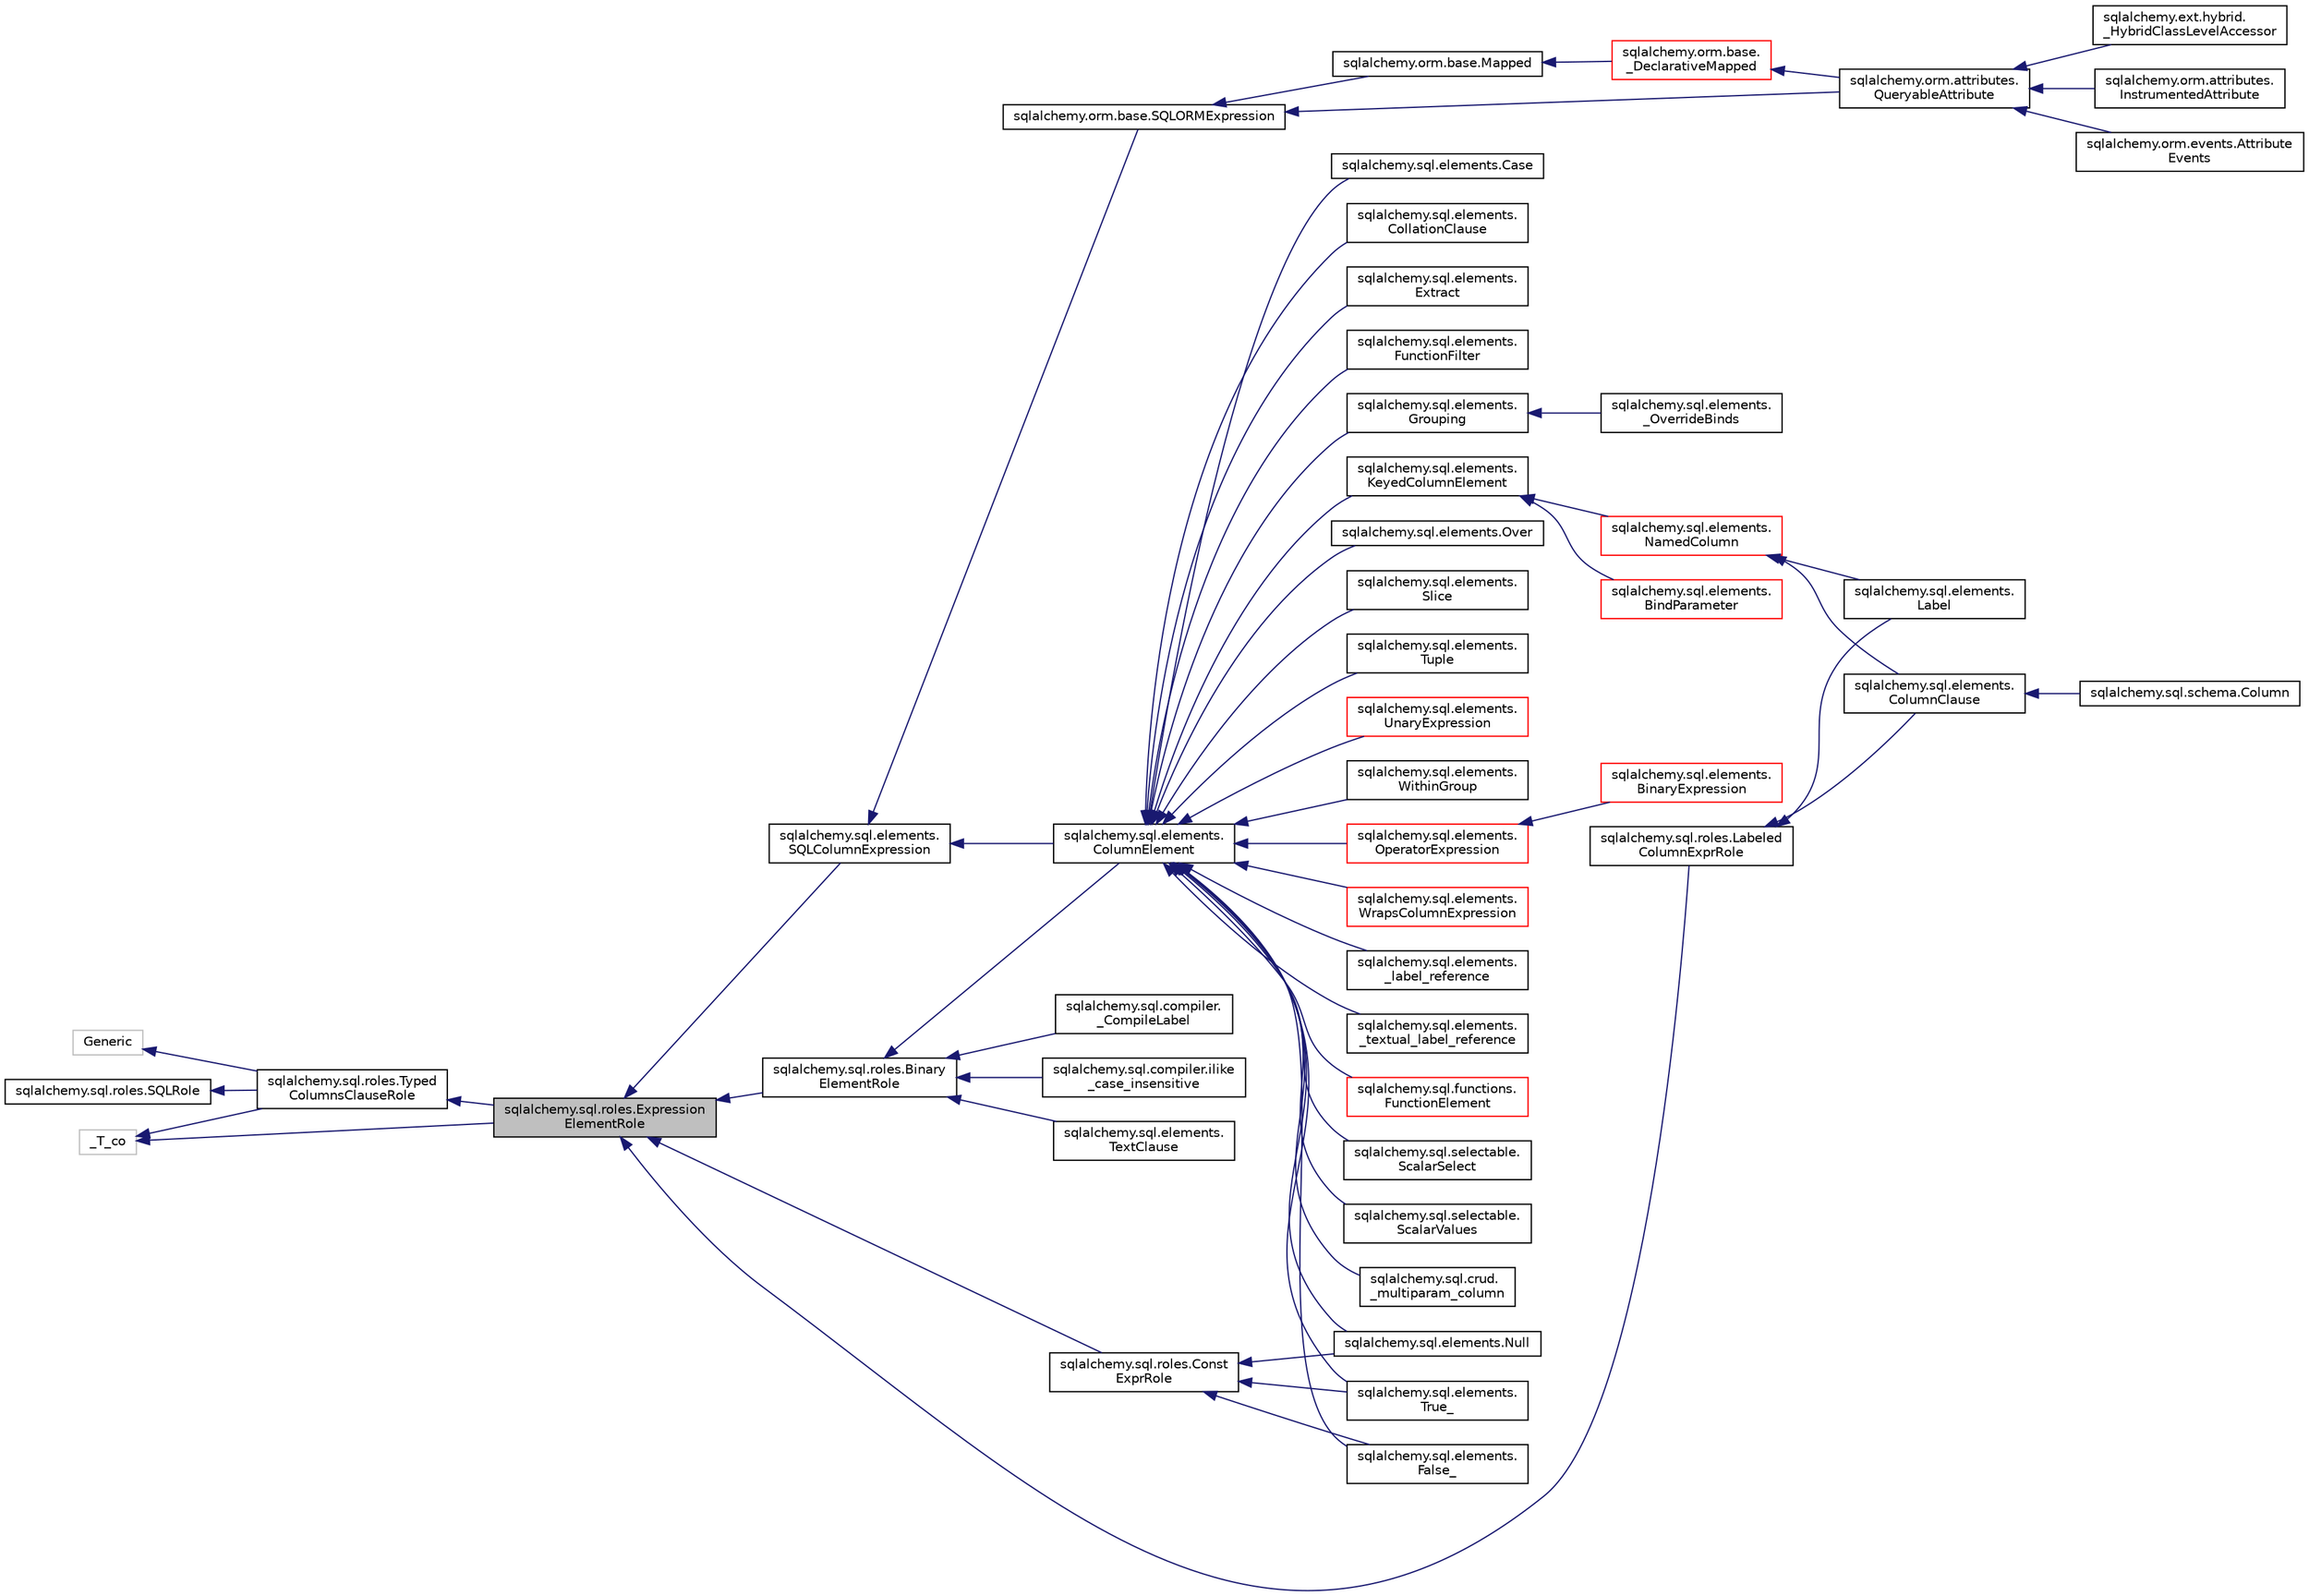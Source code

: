 digraph "sqlalchemy.sql.roles.ExpressionElementRole"
{
 // LATEX_PDF_SIZE
  edge [fontname="Helvetica",fontsize="10",labelfontname="Helvetica",labelfontsize="10"];
  node [fontname="Helvetica",fontsize="10",shape=record];
  rankdir="LR";
  Node1 [label="sqlalchemy.sql.roles.Expression\lElementRole",height=0.2,width=0.4,color="black", fillcolor="grey75", style="filled", fontcolor="black",tooltip=" "];
  Node2 -> Node1 [dir="back",color="midnightblue",fontsize="10",style="solid",fontname="Helvetica"];
  Node2 [label="sqlalchemy.sql.roles.Typed\lColumnsClauseRole",height=0.2,width=0.4,color="black", fillcolor="white", style="filled",URL="$classsqlalchemy_1_1sql_1_1roles_1_1TypedColumnsClauseRole.html",tooltip=" "];
  Node3 -> Node2 [dir="back",color="midnightblue",fontsize="10",style="solid",fontname="Helvetica"];
  Node3 [label="Generic",height=0.2,width=0.4,color="grey75", fillcolor="white", style="filled",tooltip=" "];
  Node4 -> Node2 [dir="back",color="midnightblue",fontsize="10",style="solid",fontname="Helvetica"];
  Node4 [label="_T_co",height=0.2,width=0.4,color="grey75", fillcolor="white", style="filled",tooltip=" "];
  Node5 -> Node2 [dir="back",color="midnightblue",fontsize="10",style="solid",fontname="Helvetica"];
  Node5 [label="sqlalchemy.sql.roles.SQLRole",height=0.2,width=0.4,color="black", fillcolor="white", style="filled",URL="$classsqlalchemy_1_1sql_1_1roles_1_1SQLRole.html",tooltip=" "];
  Node4 -> Node1 [dir="back",color="midnightblue",fontsize="10",style="solid",fontname="Helvetica"];
  Node1 -> Node6 [dir="back",color="midnightblue",fontsize="10",style="solid",fontname="Helvetica"];
  Node6 [label="sqlalchemy.sql.elements.\lSQLColumnExpression",height=0.2,width=0.4,color="black", fillcolor="white", style="filled",URL="$classsqlalchemy_1_1sql_1_1elements_1_1SQLColumnExpression.html",tooltip=" "];
  Node6 -> Node7 [dir="back",color="midnightblue",fontsize="10",style="solid",fontname="Helvetica"];
  Node7 [label="sqlalchemy.orm.base.SQLORMExpression",height=0.2,width=0.4,color="black", fillcolor="white", style="filled",URL="$classsqlalchemy_1_1orm_1_1base_1_1SQLORMExpression.html",tooltip=" "];
  Node7 -> Node8 [dir="back",color="midnightblue",fontsize="10",style="solid",fontname="Helvetica"];
  Node8 [label="sqlalchemy.orm.attributes.\lQueryableAttribute",height=0.2,width=0.4,color="black", fillcolor="white", style="filled",URL="$classsqlalchemy_1_1orm_1_1attributes_1_1QueryableAttribute.html",tooltip=" "];
  Node8 -> Node9 [dir="back",color="midnightblue",fontsize="10",style="solid",fontname="Helvetica"];
  Node9 [label="sqlalchemy.ext.hybrid.\l_HybridClassLevelAccessor",height=0.2,width=0.4,color="black", fillcolor="white", style="filled",URL="$classsqlalchemy_1_1ext_1_1hybrid_1_1__HybridClassLevelAccessor.html",tooltip=" "];
  Node8 -> Node10 [dir="back",color="midnightblue",fontsize="10",style="solid",fontname="Helvetica"];
  Node10 [label="sqlalchemy.orm.attributes.\lInstrumentedAttribute",height=0.2,width=0.4,color="black", fillcolor="white", style="filled",URL="$classsqlalchemy_1_1orm_1_1attributes_1_1InstrumentedAttribute.html",tooltip=" "];
  Node8 -> Node11 [dir="back",color="midnightblue",fontsize="10",style="solid",fontname="Helvetica"];
  Node11 [label="sqlalchemy.orm.events.Attribute\lEvents",height=0.2,width=0.4,color="black", fillcolor="white", style="filled",URL="$classsqlalchemy_1_1orm_1_1events_1_1AttributeEvents.html",tooltip=" "];
  Node7 -> Node12 [dir="back",color="midnightblue",fontsize="10",style="solid",fontname="Helvetica"];
  Node12 [label="sqlalchemy.orm.base.Mapped",height=0.2,width=0.4,color="black", fillcolor="white", style="filled",URL="$classsqlalchemy_1_1orm_1_1base_1_1Mapped.html",tooltip=" "];
  Node12 -> Node13 [dir="back",color="midnightblue",fontsize="10",style="solid",fontname="Helvetica"];
  Node13 [label="sqlalchemy.orm.base.\l_DeclarativeMapped",height=0.2,width=0.4,color="red", fillcolor="white", style="filled",URL="$classsqlalchemy_1_1orm_1_1base_1_1__DeclarativeMapped.html",tooltip=" "];
  Node13 -> Node8 [dir="back",color="midnightblue",fontsize="10",style="solid",fontname="Helvetica"];
  Node6 -> Node19 [dir="back",color="midnightblue",fontsize="10",style="solid",fontname="Helvetica"];
  Node19 [label="sqlalchemy.sql.elements.\lColumnElement",height=0.2,width=0.4,color="black", fillcolor="white", style="filled",URL="$classsqlalchemy_1_1sql_1_1elements_1_1ColumnElement.html",tooltip=" "];
  Node19 -> Node20 [dir="back",color="midnightblue",fontsize="10",style="solid",fontname="Helvetica"];
  Node20 [label="sqlalchemy.sql.crud.\l_multiparam_column",height=0.2,width=0.4,color="black", fillcolor="white", style="filled",URL="$classsqlalchemy_1_1sql_1_1crud_1_1__multiparam__column.html",tooltip=" "];
  Node19 -> Node21 [dir="back",color="midnightblue",fontsize="10",style="solid",fontname="Helvetica"];
  Node21 [label="sqlalchemy.sql.elements.Case",height=0.2,width=0.4,color="black", fillcolor="white", style="filled",URL="$classsqlalchemy_1_1sql_1_1elements_1_1Case.html",tooltip=" "];
  Node19 -> Node22 [dir="back",color="midnightblue",fontsize="10",style="solid",fontname="Helvetica"];
  Node22 [label="sqlalchemy.sql.elements.\lCollationClause",height=0.2,width=0.4,color="black", fillcolor="white", style="filled",URL="$classsqlalchemy_1_1sql_1_1elements_1_1CollationClause.html",tooltip=" "];
  Node19 -> Node23 [dir="back",color="midnightblue",fontsize="10",style="solid",fontname="Helvetica"];
  Node23 [label="sqlalchemy.sql.elements.\lExtract",height=0.2,width=0.4,color="black", fillcolor="white", style="filled",URL="$classsqlalchemy_1_1sql_1_1elements_1_1Extract.html",tooltip=" "];
  Node19 -> Node24 [dir="back",color="midnightblue",fontsize="10",style="solid",fontname="Helvetica"];
  Node24 [label="sqlalchemy.sql.elements.\lFalse_",height=0.2,width=0.4,color="black", fillcolor="white", style="filled",URL="$classsqlalchemy_1_1sql_1_1elements_1_1False__.html",tooltip=" "];
  Node19 -> Node25 [dir="back",color="midnightblue",fontsize="10",style="solid",fontname="Helvetica"];
  Node25 [label="sqlalchemy.sql.elements.\lFunctionFilter",height=0.2,width=0.4,color="black", fillcolor="white", style="filled",URL="$classsqlalchemy_1_1sql_1_1elements_1_1FunctionFilter.html",tooltip=" "];
  Node19 -> Node26 [dir="back",color="midnightblue",fontsize="10",style="solid",fontname="Helvetica"];
  Node26 [label="sqlalchemy.sql.elements.\lGrouping",height=0.2,width=0.4,color="black", fillcolor="white", style="filled",URL="$classsqlalchemy_1_1sql_1_1elements_1_1Grouping.html",tooltip=" "];
  Node26 -> Node27 [dir="back",color="midnightblue",fontsize="10",style="solid",fontname="Helvetica"];
  Node27 [label="sqlalchemy.sql.elements.\l_OverrideBinds",height=0.2,width=0.4,color="black", fillcolor="white", style="filled",URL="$classsqlalchemy_1_1sql_1_1elements_1_1__OverrideBinds.html",tooltip=" "];
  Node19 -> Node28 [dir="back",color="midnightblue",fontsize="10",style="solid",fontname="Helvetica"];
  Node28 [label="sqlalchemy.sql.elements.\lKeyedColumnElement",height=0.2,width=0.4,color="black", fillcolor="white", style="filled",URL="$classsqlalchemy_1_1sql_1_1elements_1_1KeyedColumnElement.html",tooltip=" "];
  Node28 -> Node29 [dir="back",color="midnightblue",fontsize="10",style="solid",fontname="Helvetica"];
  Node29 [label="sqlalchemy.sql.elements.\lBindParameter",height=0.2,width=0.4,color="red", fillcolor="white", style="filled",URL="$classsqlalchemy_1_1sql_1_1elements_1_1BindParameter.html",tooltip=" "];
  Node28 -> Node31 [dir="back",color="midnightblue",fontsize="10",style="solid",fontname="Helvetica"];
  Node31 [label="sqlalchemy.sql.elements.\lNamedColumn",height=0.2,width=0.4,color="red", fillcolor="white", style="filled",URL="$classsqlalchemy_1_1sql_1_1elements_1_1NamedColumn.html",tooltip=" "];
  Node31 -> Node32 [dir="back",color="midnightblue",fontsize="10",style="solid",fontname="Helvetica"];
  Node32 [label="sqlalchemy.sql.elements.\lColumnClause",height=0.2,width=0.4,color="black", fillcolor="white", style="filled",URL="$classsqlalchemy_1_1sql_1_1elements_1_1ColumnClause.html",tooltip=" "];
  Node32 -> Node33 [dir="back",color="midnightblue",fontsize="10",style="solid",fontname="Helvetica"];
  Node33 [label="sqlalchemy.sql.schema.Column",height=0.2,width=0.4,color="black", fillcolor="white", style="filled",URL="$classsqlalchemy_1_1sql_1_1schema_1_1Column.html",tooltip=" "];
  Node31 -> Node34 [dir="back",color="midnightblue",fontsize="10",style="solid",fontname="Helvetica"];
  Node34 [label="sqlalchemy.sql.elements.\lLabel",height=0.2,width=0.4,color="black", fillcolor="white", style="filled",URL="$classsqlalchemy_1_1sql_1_1elements_1_1Label.html",tooltip=" "];
  Node19 -> Node37 [dir="back",color="midnightblue",fontsize="10",style="solid",fontname="Helvetica"];
  Node37 [label="sqlalchemy.sql.elements.Null",height=0.2,width=0.4,color="black", fillcolor="white", style="filled",URL="$classsqlalchemy_1_1sql_1_1elements_1_1Null.html",tooltip=" "];
  Node19 -> Node38 [dir="back",color="midnightblue",fontsize="10",style="solid",fontname="Helvetica"];
  Node38 [label="sqlalchemy.sql.elements.\lOperatorExpression",height=0.2,width=0.4,color="red", fillcolor="white", style="filled",URL="$classsqlalchemy_1_1sql_1_1elements_1_1OperatorExpression.html",tooltip=" "];
  Node38 -> Node39 [dir="back",color="midnightblue",fontsize="10",style="solid",fontname="Helvetica"];
  Node39 [label="sqlalchemy.sql.elements.\lBinaryExpression",height=0.2,width=0.4,color="red", fillcolor="white", style="filled",URL="$classsqlalchemy_1_1sql_1_1elements_1_1BinaryExpression.html",tooltip=" "];
  Node19 -> Node44 [dir="back",color="midnightblue",fontsize="10",style="solid",fontname="Helvetica"];
  Node44 [label="sqlalchemy.sql.elements.Over",height=0.2,width=0.4,color="black", fillcolor="white", style="filled",URL="$classsqlalchemy_1_1sql_1_1elements_1_1Over.html",tooltip=" "];
  Node19 -> Node45 [dir="back",color="midnightblue",fontsize="10",style="solid",fontname="Helvetica"];
  Node45 [label="sqlalchemy.sql.elements.\lSlice",height=0.2,width=0.4,color="black", fillcolor="white", style="filled",URL="$classsqlalchemy_1_1sql_1_1elements_1_1Slice.html",tooltip=" "];
  Node19 -> Node46 [dir="back",color="midnightblue",fontsize="10",style="solid",fontname="Helvetica"];
  Node46 [label="sqlalchemy.sql.elements.\lTrue_",height=0.2,width=0.4,color="black", fillcolor="white", style="filled",URL="$classsqlalchemy_1_1sql_1_1elements_1_1True__.html",tooltip=" "];
  Node19 -> Node47 [dir="back",color="midnightblue",fontsize="10",style="solid",fontname="Helvetica"];
  Node47 [label="sqlalchemy.sql.elements.\lTuple",height=0.2,width=0.4,color="black", fillcolor="white", style="filled",URL="$classsqlalchemy_1_1sql_1_1elements_1_1Tuple.html",tooltip=" "];
  Node19 -> Node48 [dir="back",color="midnightblue",fontsize="10",style="solid",fontname="Helvetica"];
  Node48 [label="sqlalchemy.sql.elements.\lUnaryExpression",height=0.2,width=0.4,color="red", fillcolor="white", style="filled",URL="$classsqlalchemy_1_1sql_1_1elements_1_1UnaryExpression.html",tooltip=" "];
  Node19 -> Node52 [dir="back",color="midnightblue",fontsize="10",style="solid",fontname="Helvetica"];
  Node52 [label="sqlalchemy.sql.elements.\lWithinGroup",height=0.2,width=0.4,color="black", fillcolor="white", style="filled",URL="$classsqlalchemy_1_1sql_1_1elements_1_1WithinGroup.html",tooltip=" "];
  Node19 -> Node53 [dir="back",color="midnightblue",fontsize="10",style="solid",fontname="Helvetica"];
  Node53 [label="sqlalchemy.sql.elements.\lWrapsColumnExpression",height=0.2,width=0.4,color="red", fillcolor="white", style="filled",URL="$classsqlalchemy_1_1sql_1_1elements_1_1WrapsColumnExpression.html",tooltip=" "];
  Node19 -> Node57 [dir="back",color="midnightblue",fontsize="10",style="solid",fontname="Helvetica"];
  Node57 [label="sqlalchemy.sql.elements.\l_label_reference",height=0.2,width=0.4,color="black", fillcolor="white", style="filled",URL="$classsqlalchemy_1_1sql_1_1elements_1_1__label__reference.html",tooltip=" "];
  Node19 -> Node58 [dir="back",color="midnightblue",fontsize="10",style="solid",fontname="Helvetica"];
  Node58 [label="sqlalchemy.sql.elements.\l_textual_label_reference",height=0.2,width=0.4,color="black", fillcolor="white", style="filled",URL="$classsqlalchemy_1_1sql_1_1elements_1_1__textual__label__reference.html",tooltip=" "];
  Node19 -> Node59 [dir="back",color="midnightblue",fontsize="10",style="solid",fontname="Helvetica"];
  Node59 [label="sqlalchemy.sql.functions.\lFunctionElement",height=0.2,width=0.4,color="red", fillcolor="white", style="filled",URL="$classsqlalchemy_1_1sql_1_1functions_1_1FunctionElement.html",tooltip=" "];
  Node19 -> Node96 [dir="back",color="midnightblue",fontsize="10",style="solid",fontname="Helvetica"];
  Node96 [label="sqlalchemy.sql.selectable.\lScalarSelect",height=0.2,width=0.4,color="black", fillcolor="white", style="filled",URL="$classsqlalchemy_1_1sql_1_1selectable_1_1ScalarSelect.html",tooltip=" "];
  Node19 -> Node97 [dir="back",color="midnightblue",fontsize="10",style="solid",fontname="Helvetica"];
  Node97 [label="sqlalchemy.sql.selectable.\lScalarValues",height=0.2,width=0.4,color="black", fillcolor="white", style="filled",URL="$classsqlalchemy_1_1sql_1_1selectable_1_1ScalarValues.html",tooltip=" "];
  Node1 -> Node98 [dir="back",color="midnightblue",fontsize="10",style="solid",fontname="Helvetica"];
  Node98 [label="sqlalchemy.sql.roles.Binary\lElementRole",height=0.2,width=0.4,color="black", fillcolor="white", style="filled",URL="$classsqlalchemy_1_1sql_1_1roles_1_1BinaryElementRole.html",tooltip=" "];
  Node98 -> Node99 [dir="back",color="midnightblue",fontsize="10",style="solid",fontname="Helvetica"];
  Node99 [label="sqlalchemy.sql.compiler.\l_CompileLabel",height=0.2,width=0.4,color="black", fillcolor="white", style="filled",URL="$classsqlalchemy_1_1sql_1_1compiler_1_1__CompileLabel.html",tooltip=" "];
  Node98 -> Node100 [dir="back",color="midnightblue",fontsize="10",style="solid",fontname="Helvetica"];
  Node100 [label="sqlalchemy.sql.compiler.ilike\l_case_insensitive",height=0.2,width=0.4,color="black", fillcolor="white", style="filled",URL="$classsqlalchemy_1_1sql_1_1compiler_1_1ilike__case__insensitive.html",tooltip=" "];
  Node98 -> Node19 [dir="back",color="midnightblue",fontsize="10",style="solid",fontname="Helvetica"];
  Node98 -> Node101 [dir="back",color="midnightblue",fontsize="10",style="solid",fontname="Helvetica"];
  Node101 [label="sqlalchemy.sql.elements.\lTextClause",height=0.2,width=0.4,color="black", fillcolor="white", style="filled",URL="$classsqlalchemy_1_1sql_1_1elements_1_1TextClause.html",tooltip=" "];
  Node1 -> Node102 [dir="back",color="midnightblue",fontsize="10",style="solid",fontname="Helvetica"];
  Node102 [label="sqlalchemy.sql.roles.Const\lExprRole",height=0.2,width=0.4,color="black", fillcolor="white", style="filled",URL="$classsqlalchemy_1_1sql_1_1roles_1_1ConstExprRole.html",tooltip=" "];
  Node102 -> Node24 [dir="back",color="midnightblue",fontsize="10",style="solid",fontname="Helvetica"];
  Node102 -> Node37 [dir="back",color="midnightblue",fontsize="10",style="solid",fontname="Helvetica"];
  Node102 -> Node46 [dir="back",color="midnightblue",fontsize="10",style="solid",fontname="Helvetica"];
  Node1 -> Node103 [dir="back",color="midnightblue",fontsize="10",style="solid",fontname="Helvetica"];
  Node103 [label="sqlalchemy.sql.roles.Labeled\lColumnExprRole",height=0.2,width=0.4,color="black", fillcolor="white", style="filled",URL="$classsqlalchemy_1_1sql_1_1roles_1_1LabeledColumnExprRole.html",tooltip=" "];
  Node103 -> Node32 [dir="back",color="midnightblue",fontsize="10",style="solid",fontname="Helvetica"];
  Node103 -> Node34 [dir="back",color="midnightblue",fontsize="10",style="solid",fontname="Helvetica"];
}
